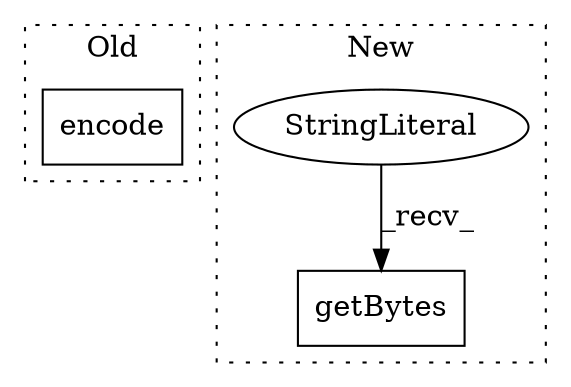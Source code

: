 digraph G {
subgraph cluster0 {
1 [label="encode" a="32" s="2971,2985" l="7,1" shape="box"];
label = "Old";
style="dotted";
}
subgraph cluster1 {
2 [label="getBytes" a="32" s="1827" l="10" shape="box"];
3 [label="StringLiteral" a="45" s="1824" l="2" shape="ellipse"];
label = "New";
style="dotted";
}
3 -> 2 [label="_recv_"];
}